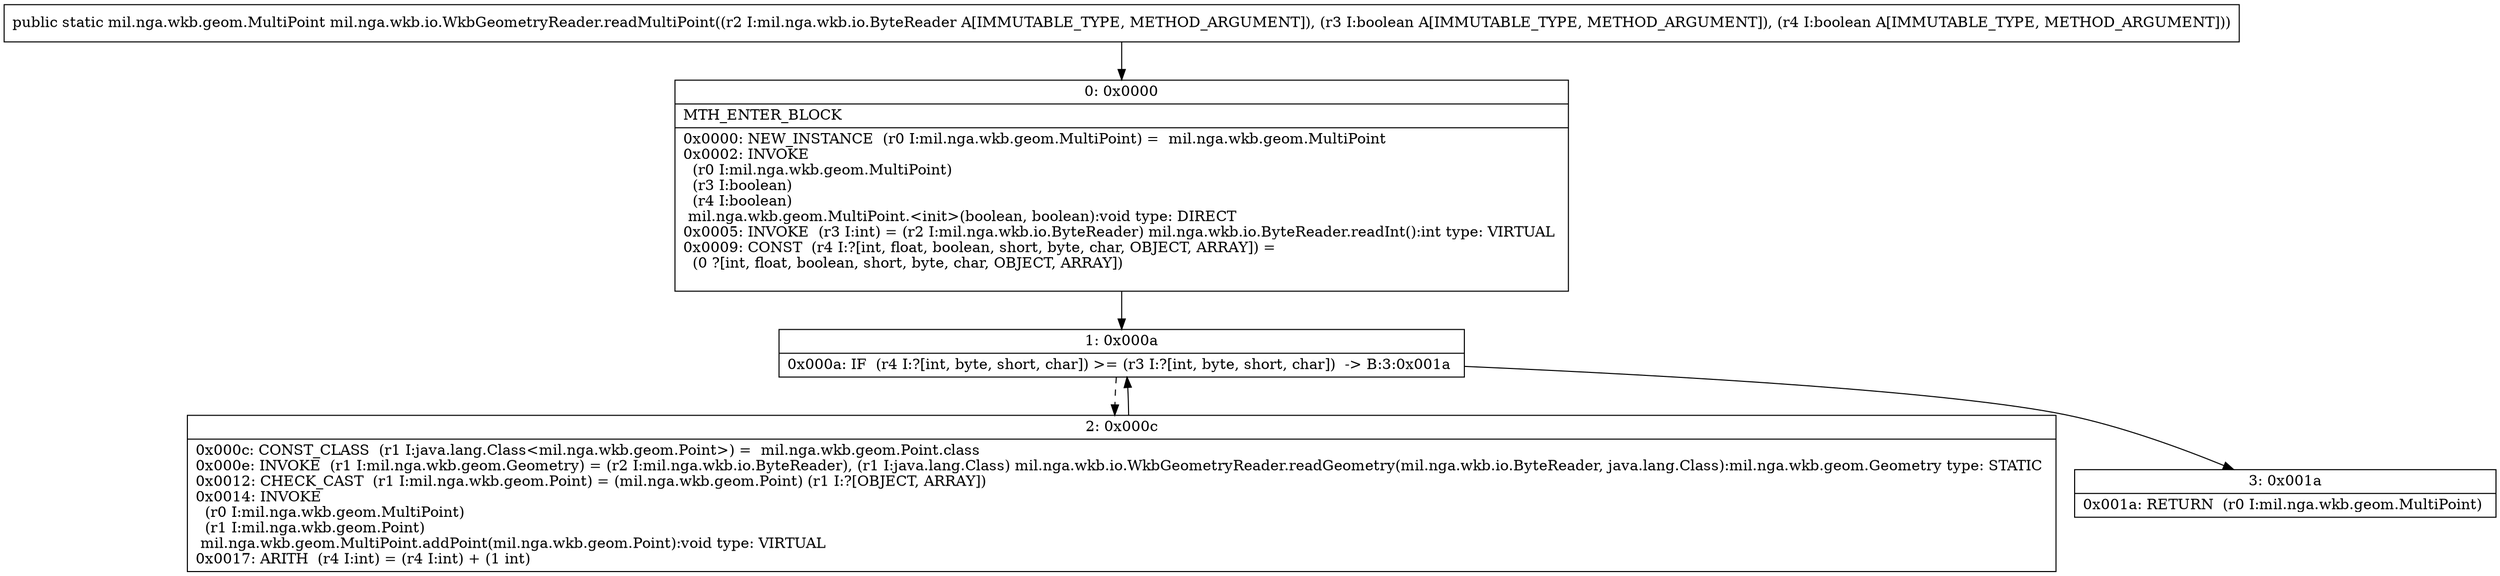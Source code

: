 digraph "CFG formil.nga.wkb.io.WkbGeometryReader.readMultiPoint(Lmil\/nga\/wkb\/io\/ByteReader;ZZ)Lmil\/nga\/wkb\/geom\/MultiPoint;" {
Node_0 [shape=record,label="{0\:\ 0x0000|MTH_ENTER_BLOCK\l|0x0000: NEW_INSTANCE  (r0 I:mil.nga.wkb.geom.MultiPoint) =  mil.nga.wkb.geom.MultiPoint \l0x0002: INVOKE  \l  (r0 I:mil.nga.wkb.geom.MultiPoint)\l  (r3 I:boolean)\l  (r4 I:boolean)\l mil.nga.wkb.geom.MultiPoint.\<init\>(boolean, boolean):void type: DIRECT \l0x0005: INVOKE  (r3 I:int) = (r2 I:mil.nga.wkb.io.ByteReader) mil.nga.wkb.io.ByteReader.readInt():int type: VIRTUAL \l0x0009: CONST  (r4 I:?[int, float, boolean, short, byte, char, OBJECT, ARRAY]) = \l  (0 ?[int, float, boolean, short, byte, char, OBJECT, ARRAY])\l \l}"];
Node_1 [shape=record,label="{1\:\ 0x000a|0x000a: IF  (r4 I:?[int, byte, short, char]) \>= (r3 I:?[int, byte, short, char])  \-\> B:3:0x001a \l}"];
Node_2 [shape=record,label="{2\:\ 0x000c|0x000c: CONST_CLASS  (r1 I:java.lang.Class\<mil.nga.wkb.geom.Point\>) =  mil.nga.wkb.geom.Point.class \l0x000e: INVOKE  (r1 I:mil.nga.wkb.geom.Geometry) = (r2 I:mil.nga.wkb.io.ByteReader), (r1 I:java.lang.Class) mil.nga.wkb.io.WkbGeometryReader.readGeometry(mil.nga.wkb.io.ByteReader, java.lang.Class):mil.nga.wkb.geom.Geometry type: STATIC \l0x0012: CHECK_CAST  (r1 I:mil.nga.wkb.geom.Point) = (mil.nga.wkb.geom.Point) (r1 I:?[OBJECT, ARRAY]) \l0x0014: INVOKE  \l  (r0 I:mil.nga.wkb.geom.MultiPoint)\l  (r1 I:mil.nga.wkb.geom.Point)\l mil.nga.wkb.geom.MultiPoint.addPoint(mil.nga.wkb.geom.Point):void type: VIRTUAL \l0x0017: ARITH  (r4 I:int) = (r4 I:int) + (1 int) \l}"];
Node_3 [shape=record,label="{3\:\ 0x001a|0x001a: RETURN  (r0 I:mil.nga.wkb.geom.MultiPoint) \l}"];
MethodNode[shape=record,label="{public static mil.nga.wkb.geom.MultiPoint mil.nga.wkb.io.WkbGeometryReader.readMultiPoint((r2 I:mil.nga.wkb.io.ByteReader A[IMMUTABLE_TYPE, METHOD_ARGUMENT]), (r3 I:boolean A[IMMUTABLE_TYPE, METHOD_ARGUMENT]), (r4 I:boolean A[IMMUTABLE_TYPE, METHOD_ARGUMENT])) }"];
MethodNode -> Node_0;
Node_0 -> Node_1;
Node_1 -> Node_2[style=dashed];
Node_1 -> Node_3;
Node_2 -> Node_1;
}

